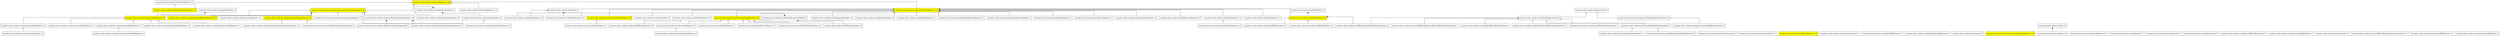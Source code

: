 digraph classDiagram{
graph [splines=ortho, rankdir=BT]

"org.jfree.chart.renderer.xy.AbstractXYItemRenderer 53"[shape = box][style = filled][fillcolor = yellow];
"org.jfree.chart.renderer.xy.DeviationStepRenderer 3"[shape = box];
"org.jfree.chart.renderer.xy.XYDotRenderer 12"[shape = box];
"org.jfree.chart.renderer.xy.XYShapeRenderer 24"[shape = box];
"org.jfree.chart.renderer.xy.VectorRenderer 5"[shape = box];
"org.jfree.chart.renderer.xy.XYAreaRenderer2 10"[shape = box];
"org.jfree.chart.renderer.xy.DeviationRenderer$State 0"[shape = box];
"org.jfree.chart.renderer.AbstractRenderer 158"[shape = box][style = filled][fillcolor = yellow];
"org.jfree.chart.renderer.xy.XYAreaRenderer$XYAreaRendererState 0"[shape = box];
"org.jfree.chart.renderer.PolarItemRenderer 15"[shape = box];
"org.jfree.chart.renderer.xy.XYAreaRenderer 19"[shape = box];
"org.jfree.chart.renderer.xy.XYStepRenderer 7"[shape = box];
"org.jfree.chart.renderer.NotOutlierException 0"[shape = box];
"org.jfree.chart.renderer.AreaRendererEndType 2"[shape = box];
"org.jfree.chart.renderer.xy.HighLowRenderer 16"[shape = box];
"org.jfree.chart.renderer.xy.StackedXYBarRenderer 8"[shape = box];
"org.jfree.chart.renderer.DefaultPolarItemRenderer 37"[shape = box][style = filled][fillcolor = yellow];
"org.jfree.chart.renderer.OutlierListCollection 7"[shape = box];
"org.jfree.chart.renderer.xy.XYSplineRenderer$FillType 2"[shape = box];
"org.jfree.chart.renderer.xy.XYItemRenderer 132"[shape = box][style = filled][fillcolor = yellow];
"org.jfree.chart.renderer.xy.XYBubbleRenderer 5"[shape = box];
"org.jfree.chart.renderer.category.package-info 0"[shape = box];
"org.jfree.chart.renderer.category.WaterfallBarRenderer 13"[shape = box];
"org.jfree.chart.renderer.RendererState 4"[shape = box];
"org.jfree.chart.renderer.xy.XYBoxAndWhiskerRenderer 21"[shape = box];
"org.jfree.chart.renderer.category.AbstractCategoryItemRenderer 58"[shape = box][style = filled][fillcolor = yellow];
"org.jfree.chart.renderer.xy.XYSplineRenderer$XYSplineState 0"[shape = box];
"org.jfree.chart.renderer.xy.StandardXYItemRenderer$State 4"[shape = box];
"org.jfree.chart.renderer.xy.GradientXYBarPainter 7"[shape = box];
"org.jfree.chart.renderer.category.BarPainter 2"[shape = box];
"org.jfree.chart.renderer.LookupPaintScale$PaintItem 4"[shape = box];
"org.jfree.chart.renderer.package-info 0"[shape = box];
"org.jfree.chart.renderer.category.StatisticalBarRenderer 11"[shape = box];
"org.jfree.chart.renderer.xy.SamplingXYLineRenderer 7"[shape = box];
"org.jfree.chart.renderer.category.CategoryItemRenderer 135"[shape = box][style = filled][fillcolor = yellow];
"org.jfree.chart.renderer.category.GroupedStackedBarRenderer 6"[shape = box];
"org.jfree.chart.renderer.category.LineAndShapeRenderer 33"[shape = box][style = filled][fillcolor = yellow];
"org.jfree.chart.renderer.Outlier 10"[shape = box];
"org.jfree.chart.renderer.AbstractRenderer$1 0"[shape = box];
"org.jfree.chart.renderer.xy.WindItemRenderer 2"[shape = box];
"org.jfree.chart.renderer.xy.YIntervalRenderer 7"[shape = box];
"org.jfree.chart.renderer.xy.XYLineAndShapeRenderer$State 3"[shape = box];
"org.jfree.chart.renderer.GrayPaintScale 7"[shape = box];
"org.jfree.chart.renderer.xy.StackedXYAreaRenderer$StackedXYAreaRendererState 7"[shape = box];
"org.jfree.chart.renderer.category.IntervalBarRenderer 4"[shape = box];
"org.jfree.chart.renderer.xy.XYBlockRenderer 18"[shape = box];
"org.jfree.chart.renderer.category.CategoryStepRenderer 7"[shape = box];
"org.jfree.chart.renderer.category.BarRenderer 48"[shape = box][style = filled][fillcolor = yellow];
"org.jfree.chart.renderer.xy.package-info 0"[shape = box];
"org.jfree.chart.renderer.xy.XYSplineRenderer 10"[shape = box];
"org.jfree.chart.renderer.category.LayeredBarRenderer 8"[shape = box];
"org.jfree.chart.renderer.category.MinMaxCategoryRenderer 18"[shape = box];
"org.jfree.chart.renderer.WaferMapRenderer 12"[shape = box];
"org.jfree.chart.renderer.LookupPaintScale 9"[shape = box];
"org.jfree.chart.renderer.xy.XYErrorRenderer 16"[shape = box];
"org.jfree.chart.renderer.category.GanttRenderer 15"[shape = box];
"org.jfree.chart.renderer.category.StackedBarRenderer 7"[shape = box];
"org.jfree.chart.renderer.xy.StackedXYAreaRenderer 13"[shape = box];
"org.jfree.chart.renderer.category.ScatterRenderer 23"[shape = box];
"org.jfree.chart.renderer.xy.DefaultXYItemRenderer 0"[shape = box];
"org.jfree.chart.renderer.category.StackedAreaRenderer 9"[shape = box];
"org.jfree.chart.renderer.xy.CandlestickRenderer 27"[shape = box];
"org.jfree.chart.renderer.xy.XYBarPainter 2"[shape = box];
"org.jfree.chart.renderer.xy.XYItemRendererState 6"[shape = box];
"org.jfree.chart.renderer.category.AreaRenderer 6"[shape = box];
"org.jfree.chart.renderer.xy.XYDifferenceRenderer 23"[shape = box];
"org.jfree.chart.renderer.category.MinMaxCategoryRenderer$2 3"[shape = box];
"org.jfree.chart.renderer.category.CategoryStepRenderer$State 0"[shape = box];
"org.jfree.chart.renderer.xy.AbstractXYItemRenderer$1 0"[shape = box];
"org.jfree.chart.renderer.category.StandardBarPainter 5"[shape = box];
"org.jfree.chart.renderer.xy.StackedXYAreaRenderer2 10"[shape = box];
"org.jfree.chart.renderer.xy.StandardXYItemRenderer 30"[shape = box][style = filled][fillcolor = yellow];
"org.jfree.chart.renderer.category.StatisticalLineAndShapeRenderer 10"[shape = box];
"org.jfree.chart.renderer.xy.SamplingXYLineRenderer$State 1"[shape = box];
"org.jfree.chart.renderer.OutlierList 8"[shape = box];
"org.jfree.chart.renderer.category.MinMaxCategoryRenderer$1 3"[shape = box];
"org.jfree.chart.renderer.xy.XYBarRenderer 42"[shape = box][style = filled][fillcolor = yellow];
"org.jfree.chart.renderer.category.CategoryItemRendererState 10"[shape = box];
"org.jfree.chart.renderer.PaintScale 3"[shape = box];
"org.jfree.chart.renderer.category.DefaultCategoryItemRenderer 0"[shape = box];
"org.jfree.chart.renderer.xy.XYLineAndShapeRenderer 43"[shape = box][style = filled][fillcolor = yellow];
"org.jfree.chart.renderer.RendererUtils 3"[shape = box];
"org.jfree.chart.renderer.xy.CyclicXYItemRenderer$OverwriteDataSet 11"[shape = box];
"org.jfree.chart.renderer.xy.CyclicXYItemRenderer 1"[shape = box];
"org.jfree.chart.renderer.xy.XYBarRenderer$XYBarRendererState 2"[shape = box];
"org.jfree.chart.renderer.xy.DeviationRenderer 10"[shape = box];
"org.jfree.chart.renderer.xy.StandardXYBarPainter 5"[shape = box];
"org.jfree.chart.renderer.category.BoxAndWhiskerRenderer 33"[shape = box][style = filled][fillcolor = yellow];
"org.jfree.chart.renderer.xy.ClusteredXYBarRenderer 6"[shape = box];
"org.jfree.chart.renderer.xy.XYStepAreaRenderer 17"[shape = box];
"org.jfree.chart.renderer.category.GradientBarPainter 7"[shape = box];
"org.jfree.chart.renderer.category.LevelRenderer 12"[shape = box];
"org.jfree.chart.renderer.xy.XYShapeRenderer 24" -> "org.jfree.chart.renderer.xy.AbstractXYItemRenderer 53"[arrowhead = onormal];
"org.jfree.chart.renderer.xy.VectorRenderer 5" -> "org.jfree.chart.renderer.xy.AbstractXYItemRenderer 53"[arrowhead = onormal];
"org.jfree.chart.renderer.xy.DeviationRenderer$State 0" -> "org.jfree.chart.renderer.xy.XYLineAndShapeRenderer$State 3"[arrowhead = onormal];
"org.jfree.chart.renderer.xy.XYAreaRenderer 19" -> "org.jfree.chart.renderer.xy.AbstractXYItemRenderer 53"[arrowhead = onormal];
"org.jfree.chart.renderer.xy.XYBoxAndWhiskerRenderer 21" -> "org.jfree.chart.renderer.xy.AbstractXYItemRenderer 53"[arrowhead = onormal];
"org.jfree.chart.renderer.category.GroupedStackedBarRenderer 6" -> "org.jfree.chart.renderer.category.StackedBarRenderer 7"[arrowhead = onormal];
"org.jfree.chart.renderer.xy.XYDifferenceRenderer 23" -> "org.jfree.chart.renderer.xy.AbstractXYItemRenderer 53"[arrowhead = onormal];
"org.jfree.chart.renderer.category.StatisticalLineAndShapeRenderer 10" -> "org.jfree.chart.renderer.category.LineAndShapeRenderer 33"[arrowhead = onormal];
"org.jfree.chart.renderer.xy.CyclicXYItemRenderer 1" -> "org.jfree.chart.renderer.xy.StandardXYItemRenderer 30"[arrowhead = onormal];
"org.jfree.chart.renderer.xy.XYBarRenderer$XYBarRendererState 2" -> "org.jfree.chart.renderer.xy.XYItemRendererState 6"[arrowhead = onormal];
"org.jfree.chart.renderer.xy.XYAreaRenderer2 10" -> "org.jfree.chart.renderer.xy.AbstractXYItemRenderer 53"[arrowhead = onormal];
"org.jfree.chart.renderer.category.WaterfallBarRenderer 13" -> "org.jfree.chart.renderer.category.BarRenderer 48"[arrowhead = onormal];
"org.jfree.chart.renderer.category.LineAndShapeRenderer 33" -> "org.jfree.chart.renderer.category.AbstractCategoryItemRenderer 58"[arrowhead = onormal];
"org.jfree.chart.renderer.xy.StackedXYAreaRenderer$StackedXYAreaRendererState 7" -> "org.jfree.chart.renderer.xy.XYItemRendererState 6"[arrowhead = onormal];
"org.jfree.chart.renderer.category.GanttRenderer 15" -> "org.jfree.chart.renderer.category.IntervalBarRenderer 4"[arrowhead = onormal];
"org.jfree.chart.renderer.category.StackedBarRenderer 7" -> "org.jfree.chart.renderer.category.BarRenderer 48"[arrowhead = onormal];
"org.jfree.chart.renderer.category.StackedAreaRenderer 9" -> "org.jfree.chart.renderer.category.AreaRenderer 6"[arrowhead = onormal];
"org.jfree.chart.renderer.category.CategoryStepRenderer$State 0" -> "org.jfree.chart.renderer.category.CategoryItemRendererState 10"[arrowhead = onormal];
"org.jfree.chart.renderer.xy.StandardXYItemRenderer 30" -> "org.jfree.chart.renderer.xy.AbstractXYItemRenderer 53"[arrowhead = onormal];
"org.jfree.chart.renderer.xy.SamplingXYLineRenderer$State 1" -> "org.jfree.chart.renderer.xy.XYItemRendererState 6"[arrowhead = onormal];
"org.jfree.chart.renderer.category.CategoryItemRendererState 10" -> "org.jfree.chart.renderer.RendererState 4"[arrowhead = onormal];
"org.jfree.chart.renderer.category.DefaultCategoryItemRenderer 0" -> "org.jfree.chart.renderer.category.LineAndShapeRenderer 33"[arrowhead = onormal];
"org.jfree.chart.renderer.xy.AbstractXYItemRenderer 53" -> "org.jfree.chart.renderer.AbstractRenderer 158"[arrowhead = onormal];
"org.jfree.chart.renderer.xy.XYStepRenderer 7" -> "org.jfree.chart.renderer.xy.XYLineAndShapeRenderer 43"[arrowhead = onormal];
"org.jfree.chart.renderer.xy.HighLowRenderer 16" -> "org.jfree.chart.renderer.xy.AbstractXYItemRenderer 53"[arrowhead = onormal];
"org.jfree.chart.renderer.DefaultPolarItemRenderer 37" -> "org.jfree.chart.renderer.AbstractRenderer 158"[arrowhead = onormal];
"org.jfree.chart.renderer.xy.StandardXYItemRenderer$State 4" -> "org.jfree.chart.renderer.xy.XYItemRendererState 6"[arrowhead = onormal];
"org.jfree.chart.renderer.xy.SamplingXYLineRenderer 7" -> "org.jfree.chart.renderer.xy.AbstractXYItemRenderer 53"[arrowhead = onormal];
"org.jfree.chart.renderer.category.IntervalBarRenderer 4" -> "org.jfree.chart.renderer.category.BarRenderer 48"[arrowhead = onormal];
"org.jfree.chart.renderer.category.BarRenderer 48" -> "org.jfree.chart.renderer.category.AbstractCategoryItemRenderer 58"[arrowhead = onormal];
"org.jfree.chart.renderer.xy.XYErrorRenderer 16" -> "org.jfree.chart.renderer.xy.XYLineAndShapeRenderer 43"[arrowhead = onormal];
"org.jfree.chart.renderer.xy.StackedXYAreaRenderer 13" -> "org.jfree.chart.renderer.xy.XYAreaRenderer 19"[arrowhead = onormal];
"org.jfree.chart.renderer.xy.CandlestickRenderer 27" -> "org.jfree.chart.renderer.xy.AbstractXYItemRenderer 53"[arrowhead = onormal];
"org.jfree.chart.renderer.xy.StackedXYAreaRenderer2 10" -> "org.jfree.chart.renderer.xy.XYAreaRenderer2 10"[arrowhead = onormal];
"org.jfree.chart.renderer.xy.XYLineAndShapeRenderer 43" -> "org.jfree.chart.renderer.xy.AbstractXYItemRenderer 53"[arrowhead = onormal];
"org.jfree.chart.renderer.xy.WindItemRenderer 2" -> "org.jfree.chart.renderer.xy.AbstractXYItemRenderer 53"[arrowhead = onormal];
"org.jfree.chart.renderer.category.MinMaxCategoryRenderer 18" -> "org.jfree.chart.renderer.category.AbstractCategoryItemRenderer 58"[arrowhead = onormal];
"org.jfree.chart.renderer.xy.XYItemRendererState 6" -> "org.jfree.chart.renderer.RendererState 4"[arrowhead = onormal];
"org.jfree.chart.renderer.category.LevelRenderer 12" -> "org.jfree.chart.renderer.category.AbstractCategoryItemRenderer 58"[arrowhead = onormal];
"org.jfree.chart.renderer.xy.DeviationStepRenderer 3" -> "org.jfree.chart.renderer.xy.DeviationRenderer 10"[arrowhead = onormal];
"org.jfree.chart.renderer.xy.XYDotRenderer 12" -> "org.jfree.chart.renderer.xy.AbstractXYItemRenderer 53"[arrowhead = onormal];
"org.jfree.chart.renderer.xy.XYSplineRenderer 10" -> "org.jfree.chart.renderer.xy.XYLineAndShapeRenderer 43"[arrowhead = onormal];
"org.jfree.chart.renderer.category.LayeredBarRenderer 8" -> "org.jfree.chart.renderer.category.BarRenderer 48"[arrowhead = onormal];
"org.jfree.chart.renderer.xy.XYStepAreaRenderer 17" -> "org.jfree.chart.renderer.xy.AbstractXYItemRenderer 53"[arrowhead = onormal];
"org.jfree.chart.renderer.xy.XYLineAndShapeRenderer$State 3" -> "org.jfree.chart.renderer.xy.XYItemRendererState 6"[arrowhead = onormal];
"org.jfree.chart.renderer.xy.XYBlockRenderer 18" -> "org.jfree.chart.renderer.xy.AbstractXYItemRenderer 53"[arrowhead = onormal];
"org.jfree.chart.renderer.category.CategoryStepRenderer 7" -> "org.jfree.chart.renderer.category.AbstractCategoryItemRenderer 58"[arrowhead = onormal];
"org.jfree.chart.renderer.category.ScatterRenderer 23" -> "org.jfree.chart.renderer.category.AbstractCategoryItemRenderer 58"[arrowhead = onormal];
"org.jfree.chart.renderer.category.AreaRenderer 6" -> "org.jfree.chart.renderer.category.AbstractCategoryItemRenderer 58"[arrowhead = onormal];
"org.jfree.chart.renderer.xy.XYBarRenderer 42" -> "org.jfree.chart.renderer.xy.AbstractXYItemRenderer 53"[arrowhead = onormal];
"org.jfree.chart.renderer.xy.DeviationRenderer 10" -> "org.jfree.chart.renderer.xy.XYLineAndShapeRenderer 43"[arrowhead = onormal];
"org.jfree.chart.renderer.category.BoxAndWhiskerRenderer 33" -> "org.jfree.chart.renderer.category.AbstractCategoryItemRenderer 58"[arrowhead = onormal];
"org.jfree.chart.renderer.xy.ClusteredXYBarRenderer 6" -> "org.jfree.chart.renderer.xy.XYBarRenderer 42"[arrowhead = onormal];
"org.jfree.chart.renderer.xy.StackedXYBarRenderer 8" -> "org.jfree.chart.renderer.xy.XYBarRenderer 42"[arrowhead = onormal];
"org.jfree.chart.renderer.category.AbstractCategoryItemRenderer 58" -> "org.jfree.chart.renderer.AbstractRenderer 158"[arrowhead = onormal];
"org.jfree.chart.renderer.category.StatisticalBarRenderer 11" -> "org.jfree.chart.renderer.category.BarRenderer 48"[arrowhead = onormal];
"org.jfree.chart.renderer.xy.YIntervalRenderer 7" -> "org.jfree.chart.renderer.xy.AbstractXYItemRenderer 53"[arrowhead = onormal];
"org.jfree.chart.renderer.WaferMapRenderer 12" -> "org.jfree.chart.renderer.AbstractRenderer 158"[arrowhead = onormal];
"org.jfree.chart.renderer.xy.XYAreaRenderer$XYAreaRendererState 0" -> "org.jfree.chart.renderer.xy.XYItemRendererState 6"[arrowhead = onormal];
"org.jfree.chart.renderer.xy.XYBubbleRenderer 5" -> "org.jfree.chart.renderer.xy.AbstractXYItemRenderer 53"[arrowhead = onormal];
"org.jfree.chart.renderer.xy.XYSplineRenderer$XYSplineState 0" -> "org.jfree.chart.renderer.xy.XYLineAndShapeRenderer$State 3"[arrowhead = onormal];
"org.jfree.chart.renderer.xy.DefaultXYItemRenderer 0" -> "org.jfree.chart.renderer.xy.XYLineAndShapeRenderer 43"[arrowhead = onormal];
"org.jfree.chart.renderer.DefaultPolarItemRenderer 37" -> "org.jfree.chart.renderer.PolarItemRenderer 15"[arrowhead = curve];
"org.jfree.chart.renderer.xy.XYShapeRenderer 24" -> "org.jfree.chart.renderer.PaintScale 3"[arrowhead = diamond];
"org.jfree.chart.renderer.xy.XYBarRenderer$XYBarRendererState 2" -> "org.jfree.chart.renderer.xy.XYBarRenderer 42"[arrowhead = diamond];
"org.jfree.chart.renderer.AreaRendererEndType 2" -> "org.jfree.chart.renderer.AreaRendererEndType 2"[arrowhead = diamond];
"org.jfree.chart.renderer.OutlierList 8" -> "org.jfree.chart.renderer.Outlier 10"[arrowhead = diamond];
"org.jfree.chart.renderer.category.BarRenderer 48" -> "org.jfree.chart.renderer.category.BarPainter 2"[arrowhead = diamond];
"org.jfree.chart.renderer.xy.XYSplineRenderer 10" -> "org.jfree.chart.renderer.xy.XYSplineRenderer$FillType 2"[arrowhead = diamond];
"org.jfree.chart.renderer.xy.XYBlockRenderer 18" -> "org.jfree.chart.renderer.PaintScale 3"[arrowhead = diamond];
"org.jfree.chart.renderer.category.AreaRenderer 6" -> "org.jfree.chart.renderer.AreaRendererEndType 2"[arrowhead = diamond];
"org.jfree.chart.renderer.xy.XYBarRenderer 42" -> "org.jfree.chart.renderer.xy.XYBarPainter 2"[arrowhead = diamond];
"org.jfree.chart.renderer.category.MinMaxCategoryRenderer$2 3" -> "org.jfree.chart.renderer.category.MinMaxCategoryRenderer 18"[arrowhead = diamond];
"org.jfree.chart.renderer.category.MinMaxCategoryRenderer$1 3" -> "org.jfree.chart.renderer.category.MinMaxCategoryRenderer 18"[arrowhead = diamond];
"org.jfree.chart.renderer.xy.XYSplineRenderer$FillType 2" -> "org.jfree.chart.renderer.xy.XYSplineRenderer$FillType 2"[arrowhead = diamond];
}
